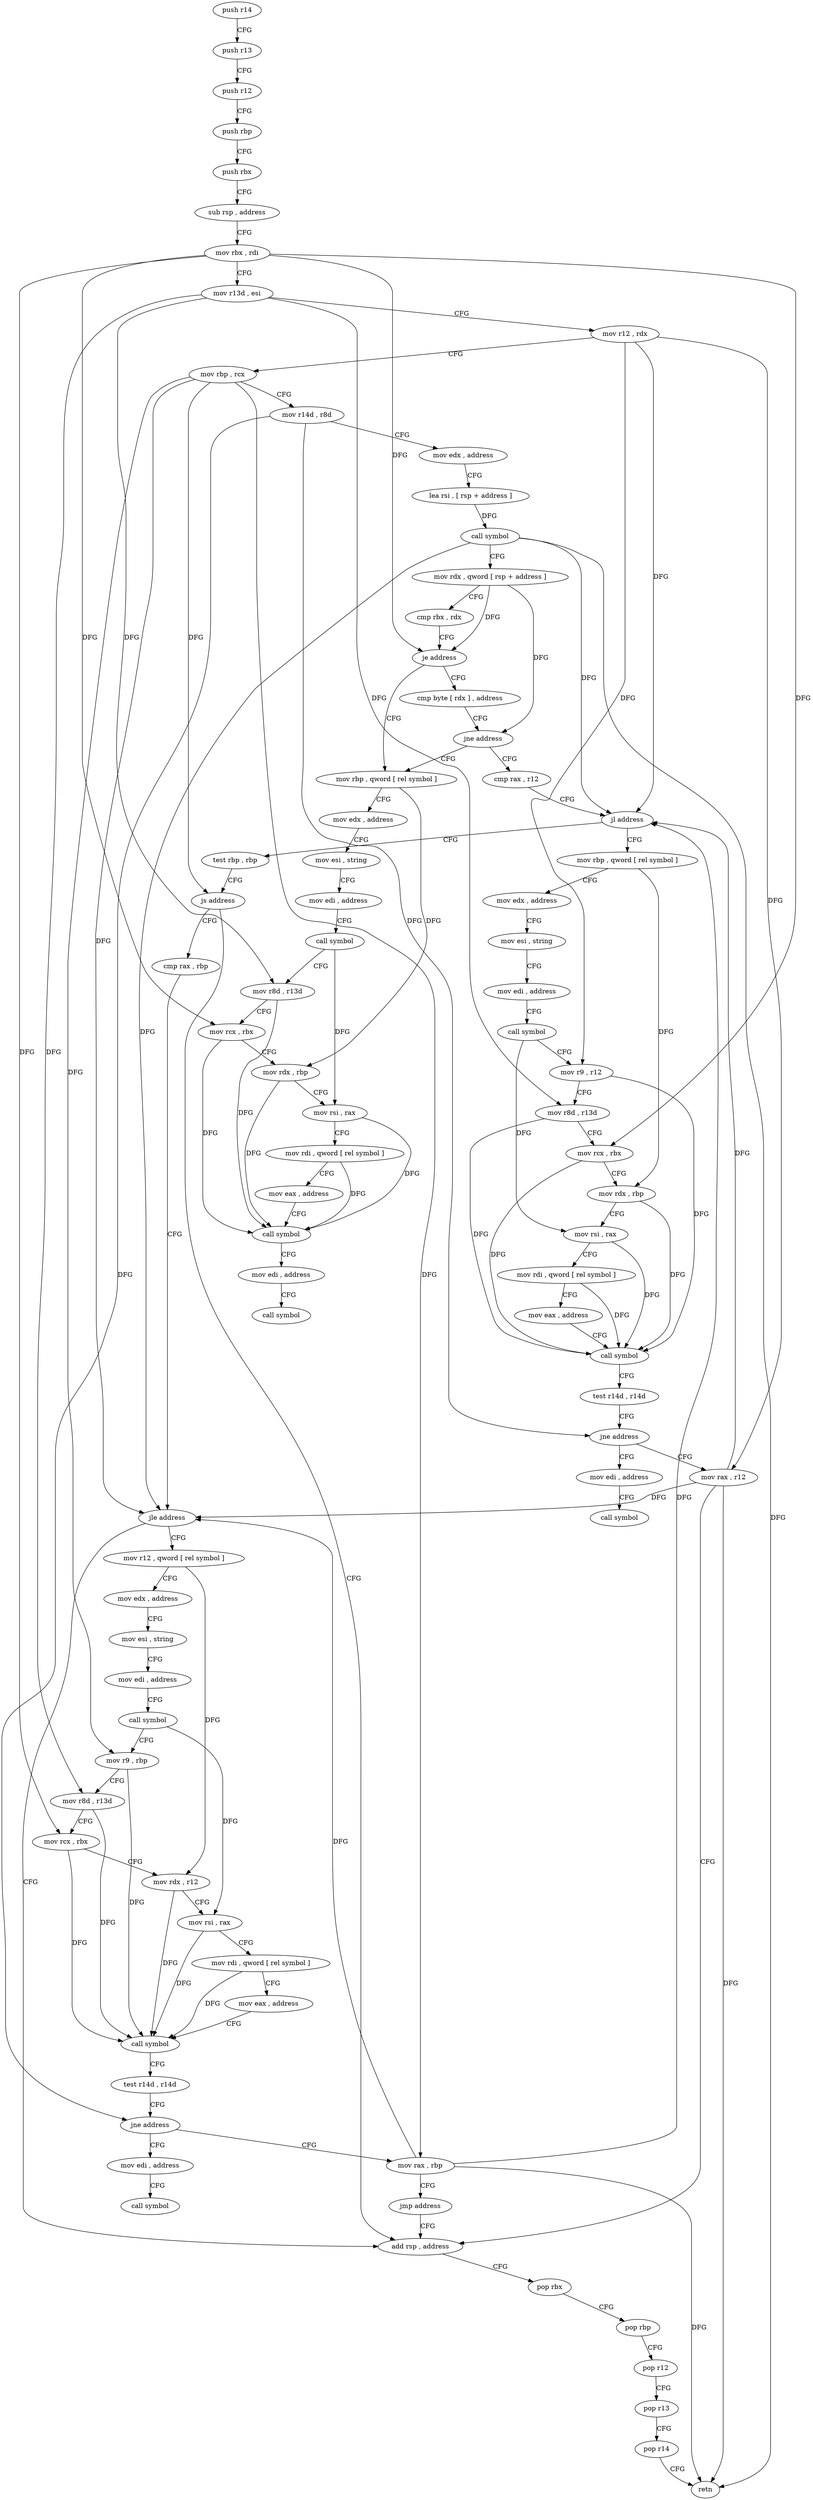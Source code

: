 digraph "func" {
"4206644" [label = "push r14" ]
"4206646" [label = "push r13" ]
"4206648" [label = "push r12" ]
"4206650" [label = "push rbp" ]
"4206651" [label = "push rbx" ]
"4206652" [label = "sub rsp , address" ]
"4206656" [label = "mov rbx , rdi" ]
"4206659" [label = "mov r13d , esi" ]
"4206662" [label = "mov r12 , rdx" ]
"4206665" [label = "mov rbp , rcx" ]
"4206668" [label = "mov r14d , r8d" ]
"4206671" [label = "mov edx , address" ]
"4206676" [label = "lea rsi , [ rsp + address ]" ]
"4206681" [label = "call symbol" ]
"4206686" [label = "mov rdx , qword [ rsp + address ]" ]
"4206691" [label = "cmp rbx , rdx" ]
"4206694" [label = "je address" ]
"4206804" [label = "mov rbp , qword [ rel symbol ]" ]
"4206696" [label = "cmp byte [ rdx ] , address" ]
"4206811" [label = "mov edx , address" ]
"4206816" [label = "mov esi , string" ]
"4206821" [label = "mov edi , address" ]
"4206826" [label = "call symbol" ]
"4206831" [label = "mov r8d , r13d" ]
"4206834" [label = "mov rcx , rbx" ]
"4206837" [label = "mov rdx , rbp" ]
"4206840" [label = "mov rsi , rax" ]
"4206843" [label = "mov rdi , qword [ rel symbol ]" ]
"4206850" [label = "mov eax , address" ]
"4206855" [label = "call symbol" ]
"4206860" [label = "mov edi , address" ]
"4206865" [label = "call symbol" ]
"4206699" [label = "jne address" ]
"4206701" [label = "cmp rax , r12" ]
"4206704" [label = "jl address" ]
"4206870" [label = "mov rbp , qword [ rel symbol ]" ]
"4206710" [label = "test rbp , rbp" ]
"4206877" [label = "mov edx , address" ]
"4206882" [label = "mov esi , string" ]
"4206887" [label = "mov edi , address" ]
"4206892" [label = "call symbol" ]
"4206897" [label = "mov r9 , r12" ]
"4206900" [label = "mov r8d , r13d" ]
"4206903" [label = "mov rcx , rbx" ]
"4206906" [label = "mov rdx , rbp" ]
"4206909" [label = "mov rsi , rax" ]
"4206912" [label = "mov rdi , qword [ rel symbol ]" ]
"4206919" [label = "mov eax , address" ]
"4206924" [label = "call symbol" ]
"4206929" [label = "test r14d , r14d" ]
"4206932" [label = "jne address" ]
"4206950" [label = "mov edi , address" ]
"4206934" [label = "mov rax , r12" ]
"4206713" [label = "js address" ]
"4206937" [label = "add rsp , address" ]
"4206719" [label = "cmp rax , rbp" ]
"4206955" [label = "call symbol" ]
"4206941" [label = "pop rbx" ]
"4206942" [label = "pop rbp" ]
"4206943" [label = "pop r12" ]
"4206945" [label = "pop r13" ]
"4206947" [label = "pop r14" ]
"4206949" [label = "retn" ]
"4206722" [label = "jle address" ]
"4206728" [label = "mov r12 , qword [ rel symbol ]" ]
"4206735" [label = "mov edx , address" ]
"4206740" [label = "mov esi , string" ]
"4206745" [label = "mov edi , address" ]
"4206750" [label = "call symbol" ]
"4206755" [label = "mov r9 , rbp" ]
"4206758" [label = "mov r8d , r13d" ]
"4206761" [label = "mov rcx , rbx" ]
"4206764" [label = "mov rdx , r12" ]
"4206767" [label = "mov rsi , rax" ]
"4206770" [label = "mov rdi , qword [ rel symbol ]" ]
"4206777" [label = "mov eax , address" ]
"4206782" [label = "call symbol" ]
"4206787" [label = "test r14d , r14d" ]
"4206790" [label = "jne address" ]
"4206960" [label = "mov edi , address" ]
"4206796" [label = "mov rax , rbp" ]
"4206965" [label = "call symbol" ]
"4206799" [label = "jmp address" ]
"4206644" -> "4206646" [ label = "CFG" ]
"4206646" -> "4206648" [ label = "CFG" ]
"4206648" -> "4206650" [ label = "CFG" ]
"4206650" -> "4206651" [ label = "CFG" ]
"4206651" -> "4206652" [ label = "CFG" ]
"4206652" -> "4206656" [ label = "CFG" ]
"4206656" -> "4206659" [ label = "CFG" ]
"4206656" -> "4206694" [ label = "DFG" ]
"4206656" -> "4206834" [ label = "DFG" ]
"4206656" -> "4206903" [ label = "DFG" ]
"4206656" -> "4206761" [ label = "DFG" ]
"4206659" -> "4206662" [ label = "CFG" ]
"4206659" -> "4206831" [ label = "DFG" ]
"4206659" -> "4206900" [ label = "DFG" ]
"4206659" -> "4206758" [ label = "DFG" ]
"4206662" -> "4206665" [ label = "CFG" ]
"4206662" -> "4206704" [ label = "DFG" ]
"4206662" -> "4206897" [ label = "DFG" ]
"4206662" -> "4206934" [ label = "DFG" ]
"4206665" -> "4206668" [ label = "CFG" ]
"4206665" -> "4206713" [ label = "DFG" ]
"4206665" -> "4206722" [ label = "DFG" ]
"4206665" -> "4206755" [ label = "DFG" ]
"4206665" -> "4206796" [ label = "DFG" ]
"4206668" -> "4206671" [ label = "CFG" ]
"4206668" -> "4206932" [ label = "DFG" ]
"4206668" -> "4206790" [ label = "DFG" ]
"4206671" -> "4206676" [ label = "CFG" ]
"4206676" -> "4206681" [ label = "DFG" ]
"4206681" -> "4206686" [ label = "CFG" ]
"4206681" -> "4206704" [ label = "DFG" ]
"4206681" -> "4206949" [ label = "DFG" ]
"4206681" -> "4206722" [ label = "DFG" ]
"4206686" -> "4206691" [ label = "CFG" ]
"4206686" -> "4206694" [ label = "DFG" ]
"4206686" -> "4206699" [ label = "DFG" ]
"4206691" -> "4206694" [ label = "CFG" ]
"4206694" -> "4206804" [ label = "CFG" ]
"4206694" -> "4206696" [ label = "CFG" ]
"4206804" -> "4206811" [ label = "CFG" ]
"4206804" -> "4206837" [ label = "DFG" ]
"4206696" -> "4206699" [ label = "CFG" ]
"4206811" -> "4206816" [ label = "CFG" ]
"4206816" -> "4206821" [ label = "CFG" ]
"4206821" -> "4206826" [ label = "CFG" ]
"4206826" -> "4206831" [ label = "CFG" ]
"4206826" -> "4206840" [ label = "DFG" ]
"4206831" -> "4206834" [ label = "CFG" ]
"4206831" -> "4206855" [ label = "DFG" ]
"4206834" -> "4206837" [ label = "CFG" ]
"4206834" -> "4206855" [ label = "DFG" ]
"4206837" -> "4206840" [ label = "CFG" ]
"4206837" -> "4206855" [ label = "DFG" ]
"4206840" -> "4206843" [ label = "CFG" ]
"4206840" -> "4206855" [ label = "DFG" ]
"4206843" -> "4206850" [ label = "CFG" ]
"4206843" -> "4206855" [ label = "DFG" ]
"4206850" -> "4206855" [ label = "CFG" ]
"4206855" -> "4206860" [ label = "CFG" ]
"4206860" -> "4206865" [ label = "CFG" ]
"4206699" -> "4206804" [ label = "CFG" ]
"4206699" -> "4206701" [ label = "CFG" ]
"4206701" -> "4206704" [ label = "CFG" ]
"4206704" -> "4206870" [ label = "CFG" ]
"4206704" -> "4206710" [ label = "CFG" ]
"4206870" -> "4206877" [ label = "CFG" ]
"4206870" -> "4206906" [ label = "DFG" ]
"4206710" -> "4206713" [ label = "CFG" ]
"4206877" -> "4206882" [ label = "CFG" ]
"4206882" -> "4206887" [ label = "CFG" ]
"4206887" -> "4206892" [ label = "CFG" ]
"4206892" -> "4206897" [ label = "CFG" ]
"4206892" -> "4206909" [ label = "DFG" ]
"4206897" -> "4206900" [ label = "CFG" ]
"4206897" -> "4206924" [ label = "DFG" ]
"4206900" -> "4206903" [ label = "CFG" ]
"4206900" -> "4206924" [ label = "DFG" ]
"4206903" -> "4206906" [ label = "CFG" ]
"4206903" -> "4206924" [ label = "DFG" ]
"4206906" -> "4206909" [ label = "CFG" ]
"4206906" -> "4206924" [ label = "DFG" ]
"4206909" -> "4206912" [ label = "CFG" ]
"4206909" -> "4206924" [ label = "DFG" ]
"4206912" -> "4206919" [ label = "CFG" ]
"4206912" -> "4206924" [ label = "DFG" ]
"4206919" -> "4206924" [ label = "CFG" ]
"4206924" -> "4206929" [ label = "CFG" ]
"4206929" -> "4206932" [ label = "CFG" ]
"4206932" -> "4206950" [ label = "CFG" ]
"4206932" -> "4206934" [ label = "CFG" ]
"4206950" -> "4206955" [ label = "CFG" ]
"4206934" -> "4206937" [ label = "CFG" ]
"4206934" -> "4206704" [ label = "DFG" ]
"4206934" -> "4206949" [ label = "DFG" ]
"4206934" -> "4206722" [ label = "DFG" ]
"4206713" -> "4206937" [ label = "CFG" ]
"4206713" -> "4206719" [ label = "CFG" ]
"4206937" -> "4206941" [ label = "CFG" ]
"4206719" -> "4206722" [ label = "CFG" ]
"4206941" -> "4206942" [ label = "CFG" ]
"4206942" -> "4206943" [ label = "CFG" ]
"4206943" -> "4206945" [ label = "CFG" ]
"4206945" -> "4206947" [ label = "CFG" ]
"4206947" -> "4206949" [ label = "CFG" ]
"4206722" -> "4206937" [ label = "CFG" ]
"4206722" -> "4206728" [ label = "CFG" ]
"4206728" -> "4206735" [ label = "CFG" ]
"4206728" -> "4206764" [ label = "DFG" ]
"4206735" -> "4206740" [ label = "CFG" ]
"4206740" -> "4206745" [ label = "CFG" ]
"4206745" -> "4206750" [ label = "CFG" ]
"4206750" -> "4206755" [ label = "CFG" ]
"4206750" -> "4206767" [ label = "DFG" ]
"4206755" -> "4206758" [ label = "CFG" ]
"4206755" -> "4206782" [ label = "DFG" ]
"4206758" -> "4206761" [ label = "CFG" ]
"4206758" -> "4206782" [ label = "DFG" ]
"4206761" -> "4206764" [ label = "CFG" ]
"4206761" -> "4206782" [ label = "DFG" ]
"4206764" -> "4206767" [ label = "CFG" ]
"4206764" -> "4206782" [ label = "DFG" ]
"4206767" -> "4206770" [ label = "CFG" ]
"4206767" -> "4206782" [ label = "DFG" ]
"4206770" -> "4206777" [ label = "CFG" ]
"4206770" -> "4206782" [ label = "DFG" ]
"4206777" -> "4206782" [ label = "CFG" ]
"4206782" -> "4206787" [ label = "CFG" ]
"4206787" -> "4206790" [ label = "CFG" ]
"4206790" -> "4206960" [ label = "CFG" ]
"4206790" -> "4206796" [ label = "CFG" ]
"4206960" -> "4206965" [ label = "CFG" ]
"4206796" -> "4206799" [ label = "CFG" ]
"4206796" -> "4206704" [ label = "DFG" ]
"4206796" -> "4206949" [ label = "DFG" ]
"4206796" -> "4206722" [ label = "DFG" ]
"4206799" -> "4206937" [ label = "CFG" ]
}
